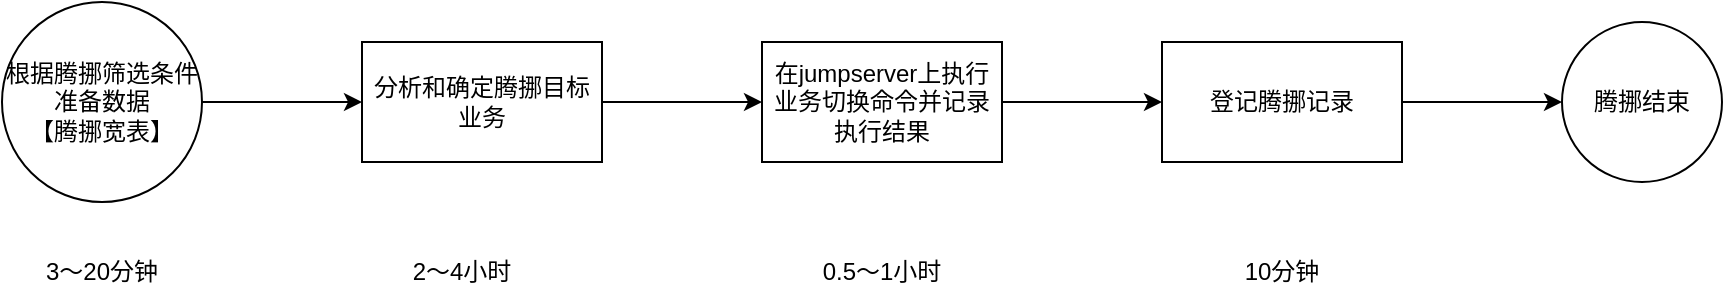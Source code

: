 <mxfile version="24.6.2" type="github">
  <diagram name="第 1 页" id="wl0mz-ZPRaKd1AVeYUyG">
    <mxGraphModel dx="932" dy="564" grid="1" gridSize="10" guides="1" tooltips="1" connect="1" arrows="1" fold="1" page="1" pageScale="1" pageWidth="827" pageHeight="1169" math="0" shadow="0">
      <root>
        <mxCell id="0" />
        <mxCell id="1" parent="0" />
        <mxCell id="dq44ubY4tsa2fu2jASXt-3" value="" style="edgeStyle=orthogonalEdgeStyle;rounded=0;orthogonalLoop=1;jettySize=auto;html=1;exitX=1;exitY=0.5;exitDx=0;exitDy=0;" edge="1" parent="1" source="dq44ubY4tsa2fu2jASXt-18" target="dq44ubY4tsa2fu2jASXt-2">
          <mxGeometry relative="1" as="geometry">
            <mxPoint x="210" y="200" as="sourcePoint" />
          </mxGeometry>
        </mxCell>
        <mxCell id="dq44ubY4tsa2fu2jASXt-6" value="" style="edgeStyle=orthogonalEdgeStyle;rounded=0;orthogonalLoop=1;jettySize=auto;html=1;" edge="1" parent="1" source="dq44ubY4tsa2fu2jASXt-2" target="dq44ubY4tsa2fu2jASXt-5">
          <mxGeometry relative="1" as="geometry" />
        </mxCell>
        <mxCell id="dq44ubY4tsa2fu2jASXt-2" value="分析和确定腾挪目标业务" style="whiteSpace=wrap;html=1;" vertex="1" parent="1">
          <mxGeometry x="290" y="170" width="120" height="60" as="geometry" />
        </mxCell>
        <mxCell id="dq44ubY4tsa2fu2jASXt-8" value="" style="edgeStyle=orthogonalEdgeStyle;rounded=0;orthogonalLoop=1;jettySize=auto;html=1;" edge="1" parent="1" source="dq44ubY4tsa2fu2jASXt-5" target="dq44ubY4tsa2fu2jASXt-7">
          <mxGeometry relative="1" as="geometry" />
        </mxCell>
        <mxCell id="dq44ubY4tsa2fu2jASXt-5" value="在jumpserver上执行业务切换命令并记录执行结果" style="whiteSpace=wrap;html=1;" vertex="1" parent="1">
          <mxGeometry x="490" y="170" width="120" height="60" as="geometry" />
        </mxCell>
        <mxCell id="dq44ubY4tsa2fu2jASXt-10" value="" style="edgeStyle=orthogonalEdgeStyle;rounded=0;orthogonalLoop=1;jettySize=auto;html=1;" edge="1" parent="1" source="dq44ubY4tsa2fu2jASXt-7" target="dq44ubY4tsa2fu2jASXt-9">
          <mxGeometry relative="1" as="geometry" />
        </mxCell>
        <mxCell id="dq44ubY4tsa2fu2jASXt-7" value="登记腾挪记录" style="whiteSpace=wrap;html=1;" vertex="1" parent="1">
          <mxGeometry x="690" y="170" width="120" height="60" as="geometry" />
        </mxCell>
        <mxCell id="dq44ubY4tsa2fu2jASXt-9" value="腾挪结束" style="ellipse;whiteSpace=wrap;html=1;" vertex="1" parent="1">
          <mxGeometry x="890" y="160" width="80" height="80" as="geometry" />
        </mxCell>
        <mxCell id="dq44ubY4tsa2fu2jASXt-12" value="3～20分钟" style="text;strokeColor=none;align=center;fillColor=none;html=1;verticalAlign=middle;whiteSpace=wrap;rounded=0;" vertex="1" parent="1">
          <mxGeometry x="130" y="270" width="60" height="30" as="geometry" />
        </mxCell>
        <mxCell id="dq44ubY4tsa2fu2jASXt-13" value="2～4小时" style="text;strokeColor=none;align=center;fillColor=none;html=1;verticalAlign=middle;whiteSpace=wrap;rounded=0;" vertex="1" parent="1">
          <mxGeometry x="310" y="270" width="60" height="30" as="geometry" />
        </mxCell>
        <mxCell id="dq44ubY4tsa2fu2jASXt-14" value="0.5～1小时" style="text;strokeColor=none;align=center;fillColor=none;html=1;verticalAlign=middle;whiteSpace=wrap;rounded=0;" vertex="1" parent="1">
          <mxGeometry x="510" y="270" width="80" height="30" as="geometry" />
        </mxCell>
        <mxCell id="dq44ubY4tsa2fu2jASXt-16" value="10分钟" style="text;strokeColor=none;align=center;fillColor=none;html=1;verticalAlign=middle;whiteSpace=wrap;rounded=0;" vertex="1" parent="1">
          <mxGeometry x="710" y="270" width="80" height="30" as="geometry" />
        </mxCell>
        <mxCell id="dq44ubY4tsa2fu2jASXt-18" value="&lt;div&gt;根据腾挪筛选条件准备数据&lt;/div&gt;【腾挪宽表】" style="ellipse;whiteSpace=wrap;html=1;aspect=fixed;" vertex="1" parent="1">
          <mxGeometry x="110" y="150" width="100" height="100" as="geometry" />
        </mxCell>
      </root>
    </mxGraphModel>
  </diagram>
</mxfile>

